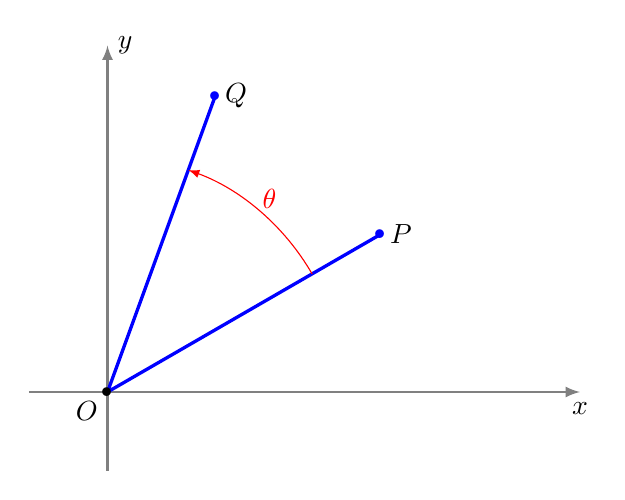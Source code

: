 ﻿\begin{tikzpicture}[scale=2]

% Axes
     \draw[->,>=latex,thick, gray] (-0.5,0)--(3,0) node[below,black] {$x$};
     \draw[->,>=latex,thick, gray] (0,-0.5)--(0,2.2) node[right,black] {$y$};

\coordinate  (P) at (30:2);
 \coordinate (Q) at (70:2);

\node[right] at (P) {$P$};
\node[right] at (Q) {$Q$};
\node[below left] at (0,0) {$O$};

\draw[very thick, blue] 
  (0,0)--(P)
  (0,0)--(Q)
;

\node[blue, scale=3] at (P) {.};
\node[blue, scale=3] at (Q) {.};
\node[scale=3] at (0,0) {.};

    \draw[->, >=latex, red] (30:1.5) arc(30:70:1.5) ;
    \node[red] at (50:1.6) {$\theta$};

\end{tikzpicture}
